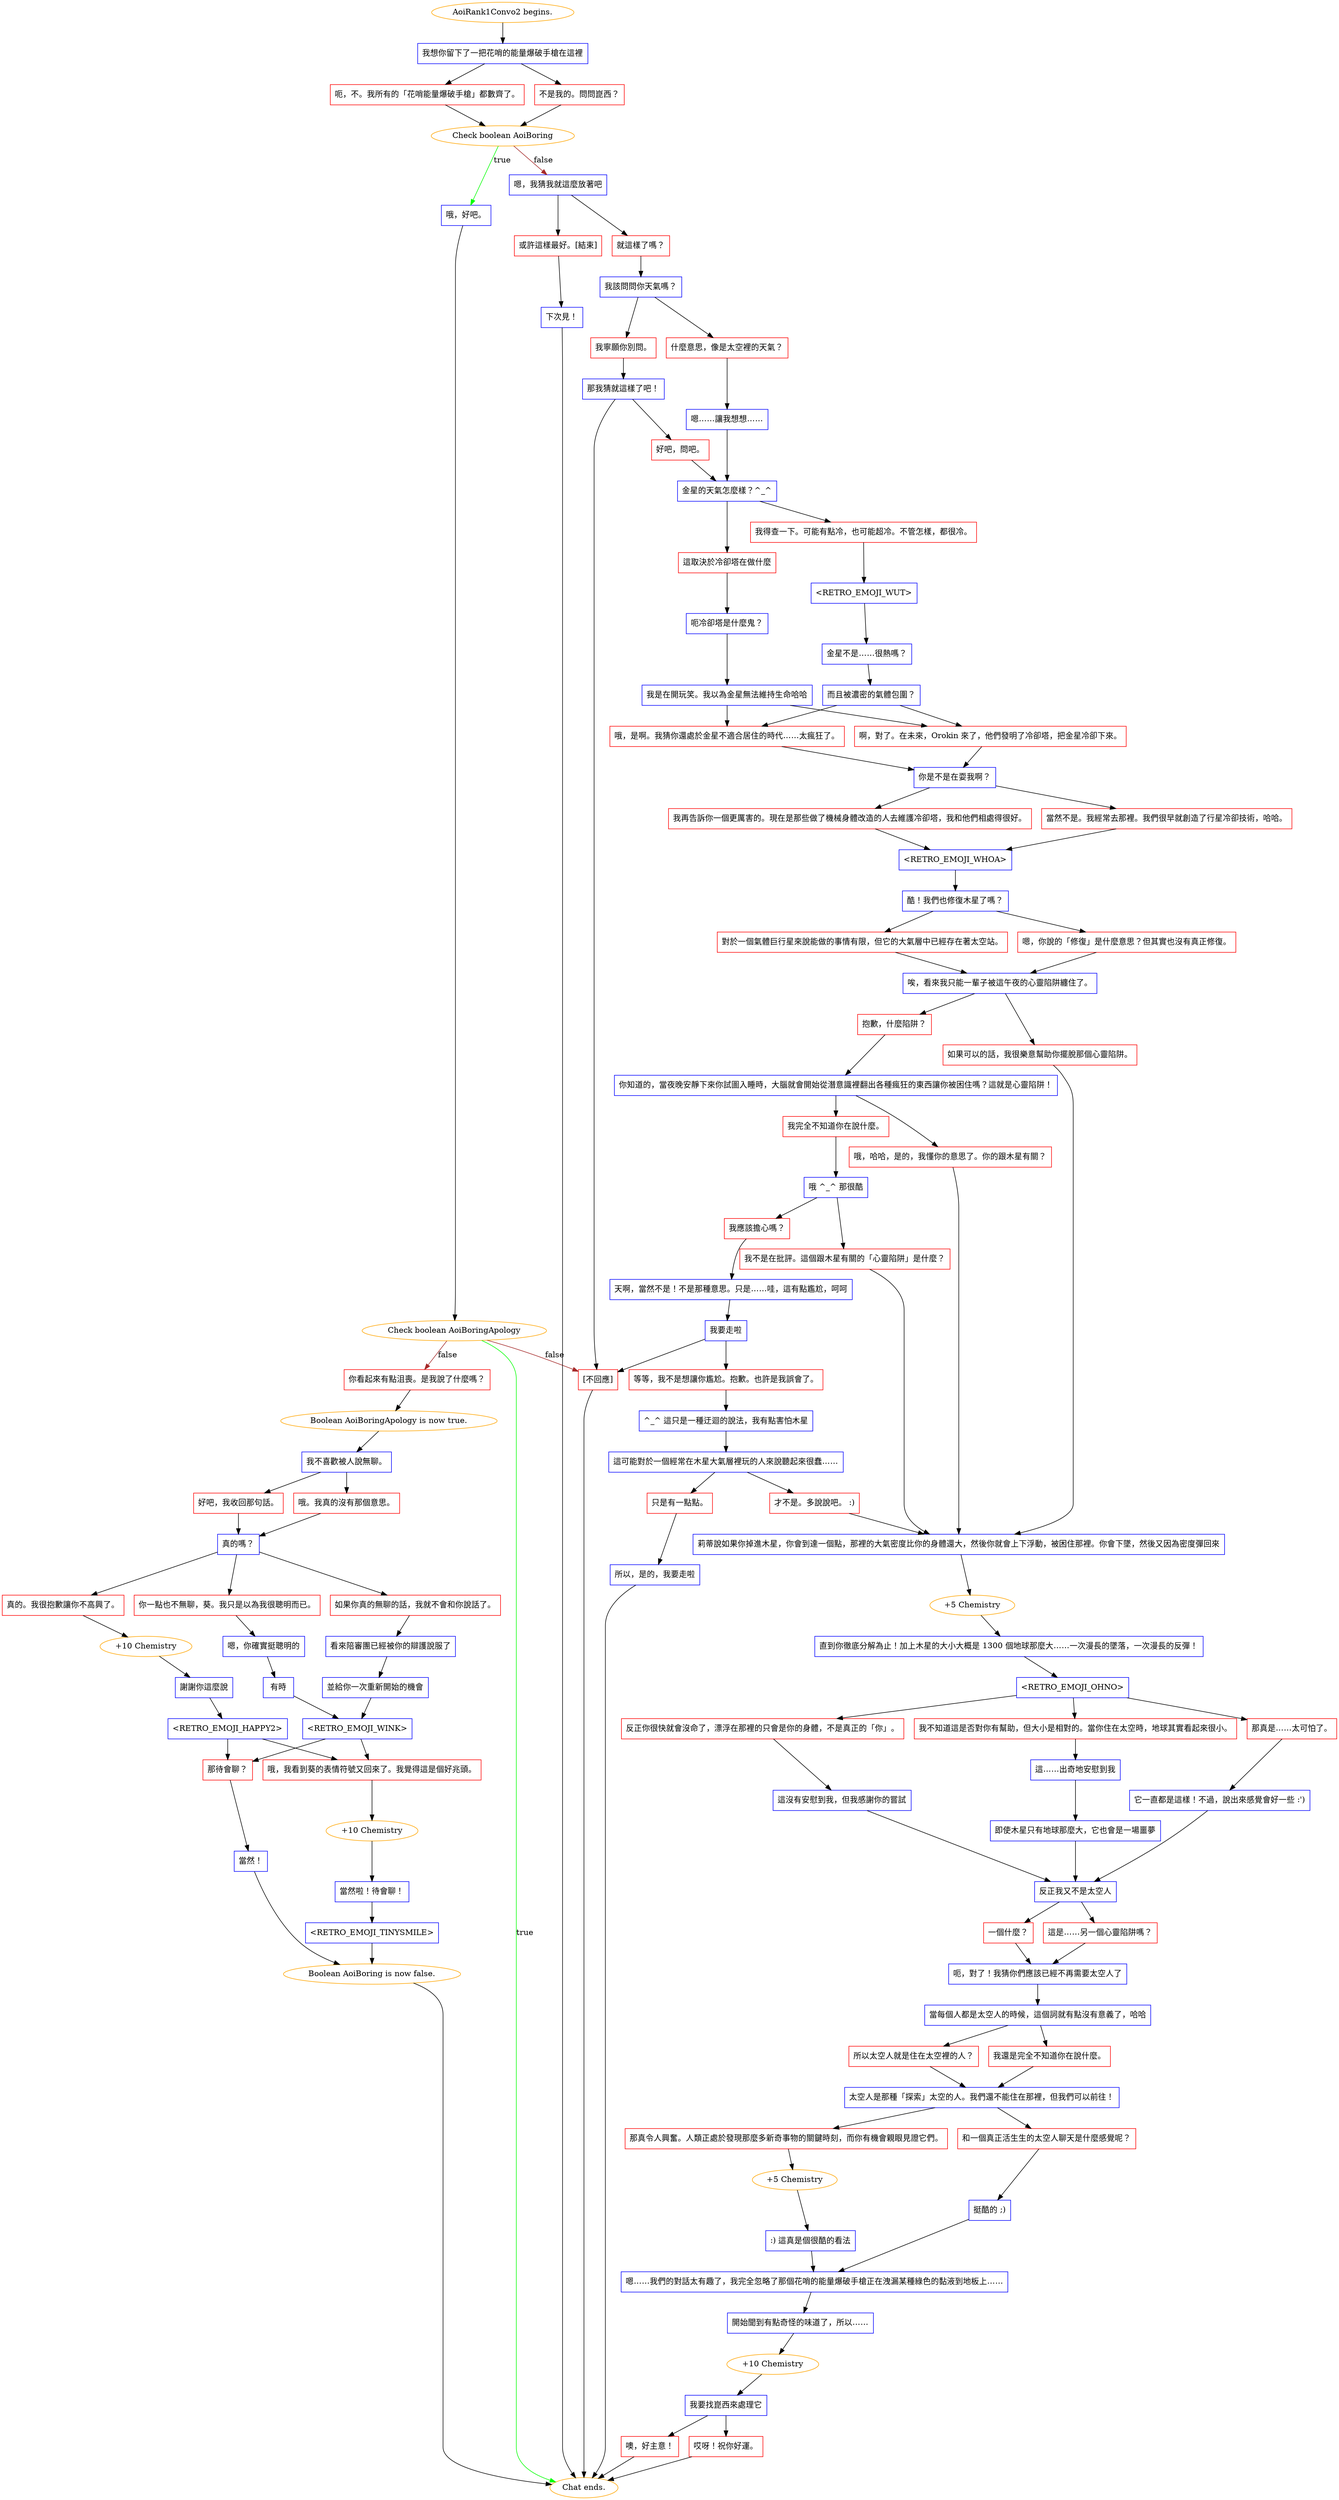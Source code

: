 digraph {
	"AoiRank1Convo2 begins." [color=orange];
		"AoiRank1Convo2 begins." -> j2144237959;
	j2144237959 [label="我想你留下了一把花哨的能量爆破手槍在這裡",shape=box,color=blue];
		j2144237959 -> j3141783119;
		j2144237959 -> j1024750491;
	j3141783119 [label="呃，不。我所有的「花哨能量爆破手槍」都數齊了。",shape=box,color=red];
		j3141783119 -> j1717996206;
	j1024750491 [label="不是我的。問問崑西？",shape=box,color=red];
		j1024750491 -> j1717996206;
	j1717996206 [label="Check boolean AoiBoring",color=orange];
		j1717996206 -> j1238502080 [label=true,color=green];
		j1717996206 -> j1427538762 [label=false,color=brown];
	j1238502080 [label="哦，好吧。",shape=box,color=blue];
		j1238502080 -> j2507467571;
	j1427538762 [label="嗯，我猜我就這麼放著吧",shape=box,color=blue];
		j1427538762 -> j2383066395;
		j1427538762 -> j2589657921;
	j2507467571 [label="Check boolean AoiBoringApology",color=orange];
		j2507467571 -> "Chat ends." [label=true,color=green];
		j2507467571 -> j2624770670 [label=false,color=brown];
		j2507467571 -> j3233129582 [label=false,color=brown];
	j2383066395 [label="就這樣了嗎？",shape=box,color=red];
		j2383066395 -> j3271928724;
	j2589657921 [label="或許這樣最好。[結束]",shape=box,color=red];
		j2589657921 -> j806390394;
	"Chat ends." [color=orange];
	j2624770670 [label="你看起來有點沮喪。是我說了什麼嗎？",shape=box,color=red];
		j2624770670 -> j384219056;
	j3233129582 [label="[不回應]",shape=box,color=red];
		j3233129582 -> "Chat ends.";
	j3271928724 [label="我該問問你天氣嗎？",shape=box,color=blue];
		j3271928724 -> j2504361865;
		j3271928724 -> j2157078148;
	j806390394 [label="下次見！",shape=box,color=blue];
		j806390394 -> "Chat ends.";
	j384219056 [label="Boolean AoiBoringApology is now true.",color=orange];
		j384219056 -> j2951608154;
	j2504361865 [label="什麼意思，像是太空裡的天氣？",shape=box,color=red];
		j2504361865 -> j2285510915;
	j2157078148 [label="我寧願你別問。",shape=box,color=red];
		j2157078148 -> j495510131;
	j2951608154 [label="我不喜歡被人說無聊。",shape=box,color=blue];
		j2951608154 -> j31169528;
		j2951608154 -> j471215911;
	j2285510915 [label="嗯……讓我想想……",shape=box,color=blue];
		j2285510915 -> j3843130858;
	j495510131 [label="那我猜就這樣了吧！",shape=box,color=blue];
		j495510131 -> j2248744315;
		j495510131 -> j3233129582;
	j31169528 [label="哦。我真的沒有那個意思。",shape=box,color=red];
		j31169528 -> j2935801910;
	j471215911 [label="好吧，我收回那句話。",shape=box,color=red];
		j471215911 -> j2935801910;
	j3843130858 [label="金星的天氣怎麼樣？^_^",shape=box,color=blue];
		j3843130858 -> j3548548136;
		j3843130858 -> j1836794692;
	j2248744315 [label="好吧，問吧。",shape=box,color=red];
		j2248744315 -> j3843130858;
	j2935801910 [label="真的嗎？",shape=box,color=blue];
		j2935801910 -> j4266206060;
		j2935801910 -> j130947938;
		j2935801910 -> j2679701522;
	j3548548136 [label="這取決於冷卻塔在做什麼",shape=box,color=red];
		j3548548136 -> j1214529341;
	j1836794692 [label="我得查一下。可能有點冷，也可能超冷。不管怎樣，都很冷。",shape=box,color=red];
		j1836794692 -> j3576252404;
	j4266206060 [label="真的。我很抱歉讓你不高興了。",shape=box,color=red];
		j4266206060 -> j1425205451;
	j130947938 [label="你一點也不無聊，葵。我只是以為我很聰明而已。",shape=box,color=red];
		j130947938 -> j2174052666;
	j2679701522 [label="如果你真的無聊的話，我就不會和你說話了。",shape=box,color=red];
		j2679701522 -> j120314799;
	j1214529341 [label="呃冷卻塔是什麼鬼？",shape=box,color=blue];
		j1214529341 -> j2259841678;
	j3576252404 [label="<RETRO_EMOJI_WUT>",shape=box,color=blue];
		j3576252404 -> j1890932116;
	j1425205451 [label="+10 Chemistry",color=orange];
		j1425205451 -> j27044691;
	j2174052666 [label="嗯，你確實挺聰明的",shape=box,color=blue];
		j2174052666 -> j542847172;
	j120314799 [label="看來陪審團已經被你的辯護說服了",shape=box,color=blue];
		j120314799 -> j287465447;
	j2259841678 [label="我是在開玩笑。我以為金星無法維持生命哈哈",shape=box,color=blue];
		j2259841678 -> j3501705997;
		j2259841678 -> j3620368146;
	j1890932116 [label="金星不是……很熱嗎？",shape=box,color=blue];
		j1890932116 -> j3239103394;
	j27044691 [label="謝謝你這麼說",shape=box,color=blue];
		j27044691 -> j2657560192;
	j542847172 [label="有時",shape=box,color=blue];
		j542847172 -> j3097585450;
	j287465447 [label="並給你一次重新開始的機會",shape=box,color=blue];
		j287465447 -> j3097585450;
	j3501705997 [label="哦，是啊。我猜你還處於金星不適合居住的時代……太瘋狂了。",shape=box,color=red];
		j3501705997 -> j2050972557;
	j3620368146 [label="啊，對了。在未來，Orokin 來了，他們發明了冷卻塔，把金星冷卻下來。",shape=box,color=red];
		j3620368146 -> j2050972557;
	j3239103394 [label="而且被濃密的氣體包圍？",shape=box,color=blue];
		j3239103394 -> j3501705997;
		j3239103394 -> j3620368146;
	j2657560192 [label="<RETRO_EMOJI_HAPPY2>",shape=box,color=blue];
		j2657560192 -> j1244891959;
		j2657560192 -> j490186539;
	j3097585450 [label="<RETRO_EMOJI_WINK>",shape=box,color=blue];
		j3097585450 -> j1244891959;
		j3097585450 -> j490186539;
	j2050972557 [label="你是不是在耍我啊？",shape=box,color=blue];
		j2050972557 -> j3407596832;
		j2050972557 -> j3685979352;
	j1244891959 [label="那待會聊？",shape=box,color=red];
		j1244891959 -> j2769252710;
	j490186539 [label="哦，我看到葵的表情符號又回來了。我覺得這是個好兆頭。",shape=box,color=red];
		j490186539 -> j3176001180;
	j3407596832 [label="我再告訴你一個更厲害的。現在是那些做了機械身體改造的人去維護冷卻塔，我和他們相處得很好。",shape=box,color=red];
		j3407596832 -> j3040869568;
	j3685979352 [label="當然不是。我經常去那裡。我們很早就創造了行星冷卻技術，哈哈。",shape=box,color=red];
		j3685979352 -> j3040869568;
	j2769252710 [label="當然！",shape=box,color=blue];
		j2769252710 -> j2581611291;
	j3176001180 [label="+10 Chemistry",color=orange];
		j3176001180 -> j3764454846;
	j3040869568 [label="<RETRO_EMOJI_WHOA>",shape=box,color=blue];
		j3040869568 -> j3165039449;
	j2581611291 [label="Boolean AoiBoring is now false.",color=orange];
		j2581611291 -> "Chat ends.";
	j3764454846 [label="當然啦！待會聊！",shape=box,color=blue];
		j3764454846 -> j153386734;
	j3165039449 [label="酷！我們也修復木星了嗎？",shape=box,color=blue];
		j3165039449 -> j2162673431;
		j3165039449 -> j1171500224;
	j153386734 [label="<RETRO_EMOJI_TINYSMILE>",shape=box,color=blue];
		j153386734 -> j2581611291;
	j2162673431 [label="對於一個氣體巨行星來說能做的事情有限，但它的大氣層中已經存在著太空站。",shape=box,color=red];
		j2162673431 -> j4291733717;
	j1171500224 [label="嗯，你說的「修復」是什麼意思？但其實也沒有真正修復。",shape=box,color=red];
		j1171500224 -> j4291733717;
	j4291733717 [label="唉，看來我只能一輩子被這午夜的心靈陷阱纏住了。",shape=box,color=blue];
		j4291733717 -> j1646706940;
		j4291733717 -> j3368964684;
	j1646706940 [label="如果可以的話，我很樂意幫助你擺脫那個心靈陷阱。",shape=box,color=red];
		j1646706940 -> j1736115387;
	j3368964684 [label="抱歉，什麼陷阱？",shape=box,color=red];
		j3368964684 -> j2607105260;
	j1736115387 [label="莉蒂說如果你掉進木星，你會到達一個點，那裡的大氣密度比你的身體還大，然後你就會上下浮動，被困住那裡。你會下墜，然後又因為密度彈回來",shape=box,color=blue];
		j1736115387 -> j4041577586;
	j2607105260 [label="你知道的，當夜晚安靜下來你試圖入睡時，大腦就會開始從潛意識裡翻出各種瘋狂的東西讓你被困住嗎？這就是心靈陷阱！",shape=box,color=blue];
		j2607105260 -> j2602480241;
		j2607105260 -> j2658252923;
	j4041577586 [label="+5 Chemistry",color=orange];
		j4041577586 -> j888908847;
	j2602480241 [label="哦，哈哈，是的，我懂你的意思了。你的跟木星有關？",shape=box,color=red];
		j2602480241 -> j1736115387;
	j2658252923 [label="我完全不知道你在說什麼。",shape=box,color=red];
		j2658252923 -> j2358329287;
	j888908847 [label="直到你徹底分解為止！加上木星的大小大概是 1300 個地球那麼大……一次漫長的墜落，一次漫長的反彈！",shape=box,color=blue];
		j888908847 -> j2783449782;
	j2358329287 [label="哦 ^_^ 那很酷",shape=box,color=blue];
		j2358329287 -> j1055177920;
		j2358329287 -> j1814201735;
	j2783449782 [label="<RETRO_EMOJI_OHNO>",shape=box,color=blue];
		j2783449782 -> j3510845375;
		j2783449782 -> j2541058356;
		j2783449782 -> j912448350;
	j1055177920 [label="我不是在批評。這個跟木星有關的「心靈陷阱」是什麼？",shape=box,color=red];
		j1055177920 -> j1736115387;
	j1814201735 [label="我應該擔心嗎？",shape=box,color=red];
		j1814201735 -> j2508994928;
	j3510845375 [label="那真是……太可怕了。",shape=box,color=red];
		j3510845375 -> j2083928856;
	j2541058356 [label="反正你很快就會沒命了，漂浮在那裡的只會是你的身體，不是真正的「你」。",shape=box,color=red];
		j2541058356 -> j921485459;
	j912448350 [label="我不知道這是否對你有幫助，但大小是相對的。當你住在太空時，地球其實看起來很小。",shape=box,color=red];
		j912448350 -> j1701187150;
	j2508994928 [label="天啊，當然不是！不是那種意思。只是……哇，這有點尷尬，呵呵",shape=box,color=blue];
		j2508994928 -> j3718546793;
	j2083928856 [label="它一直都是這樣！不過，說出來感覺會好一些 :')",shape=box,color=blue];
		j2083928856 -> j2066654035;
	j921485459 [label="這沒有安慰到我，但我感謝你的嘗試",shape=box,color=blue];
		j921485459 -> j2066654035;
	j1701187150 [label="這……出奇地安慰到我",shape=box,color=blue];
		j1701187150 -> j2759255627;
	j3718546793 [label="我要走啦",shape=box,color=blue];
		j3718546793 -> j3890938097;
		j3718546793 -> j3233129582;
	j2066654035 [label="反正我又不是太空人",shape=box,color=blue];
		j2066654035 -> j735676087;
		j2066654035 -> j1631955692;
	j2759255627 [label="即使木星只有地球那麼大，它也會是一場噩夢",shape=box,color=blue];
		j2759255627 -> j2066654035;
	j3890938097 [label="等等，我不是想讓你尷尬。抱歉。也許是我誤會了。",shape=box,color=red];
		j3890938097 -> j4069353456;
	j735676087 [label="一個什麼？",shape=box,color=red];
		j735676087 -> j2904946044;
	j1631955692 [label="這是……另一個心靈陷阱嗎？",shape=box,color=red];
		j1631955692 -> j2904946044;
	j4069353456 [label="^_^ 這只是一種迂迴的說法，我有點害怕木星",shape=box,color=blue];
		j4069353456 -> j3285941520;
	j2904946044 [label="呃，對了！我猜你們應該已經不再需要太空人了",shape=box,color=blue];
		j2904946044 -> j886861123;
	j3285941520 [label="這可能對於一個經常在木星大氣層裡玩的人來說聽起來很蠢……",shape=box,color=blue];
		j3285941520 -> j3238461726;
		j3285941520 -> j1735825351;
	j886861123 [label="當每個人都是太空人的時候，這個詞就有點沒有意義了，哈哈",shape=box,color=blue];
		j886861123 -> j747578537;
		j886861123 -> j4214992319;
	j3238461726 [label="才不是。多說說吧。 :)",shape=box,color=red];
		j3238461726 -> j1736115387;
	j1735825351 [label="只是有一點點。",shape=box,color=red];
		j1735825351 -> j1906779612;
	j747578537 [label="所以太空人就是住在太空裡的人？",shape=box,color=red];
		j747578537 -> j3900198333;
	j4214992319 [label="我還是完全不知道你在說什麼。",shape=box,color=red];
		j4214992319 -> j3900198333;
	j1906779612 [label="所以，是的，我要走啦",shape=box,color=blue];
		j1906779612 -> "Chat ends.";
	j3900198333 [label="太空人是那種「探索」太空的人。我們還不能住在那裡，但我們可以前往！",shape=box,color=blue];
		j3900198333 -> j1671828758;
		j3900198333 -> j2005554632;
	j1671828758 [label="那真令人興奮。人類正處於發現那麼多新奇事物的關鍵時刻，而你有機會親眼見證它們。",shape=box,color=red];
		j1671828758 -> j2506694373;
	j2005554632 [label="和一個真正活生生的太空人聊天是什麼感覺呢？",shape=box,color=red];
		j2005554632 -> j159571007;
	j2506694373 [label="+5 Chemistry",color=orange];
		j2506694373 -> j2343788979;
	j159571007 [label="挺酷的 ;)",shape=box,color=blue];
		j159571007 -> j328892692;
	j2343788979 [label=":) 這真是個很酷的看法",shape=box,color=blue];
		j2343788979 -> j328892692;
	j328892692 [label="嗯……我們的對話太有趣了，我完全忽略了那個花哨的能量爆破手槍正在洩漏某種綠色的黏液到地板上……",shape=box,color=blue];
		j328892692 -> j3667443504;
	j3667443504 [label="開始聞到有點奇怪的味道了，所以……",shape=box,color=blue];
		j3667443504 -> j1880561938;
	j1880561938 [label="+10 Chemistry",color=orange];
		j1880561938 -> j535116358;
	j535116358 [label="我要找崑西來處理它",shape=box,color=blue];
		j535116358 -> j278828856;
		j535116358 -> j2898702888;
	j278828856 [label="哎呀！祝你好運。",shape=box,color=red];
		j278828856 -> "Chat ends.";
	j2898702888 [label="噢，好主意！",shape=box,color=red];
		j2898702888 -> "Chat ends.";
}